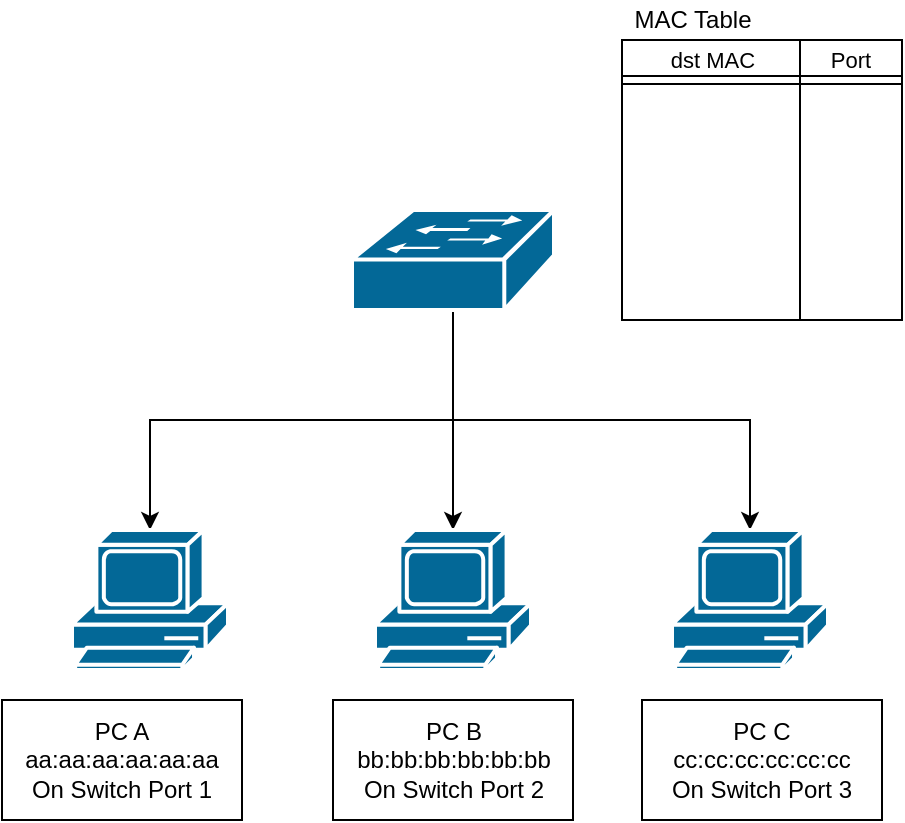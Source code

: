 <mxfile version="18.1.1" type="github">
  <diagram id="0gfyrstHM2yAKLE8w9QS" name="Page-1">
    <mxGraphModel dx="1451" dy="859" grid="1" gridSize="10" guides="1" tooltips="1" connect="1" arrows="1" fold="1" page="1" pageScale="1" pageWidth="827" pageHeight="1169" math="0" shadow="0">
      <root>
        <mxCell id="0" />
        <mxCell id="1" parent="0" />
        <mxCell id="j53-jddqSpRfkEg-rByf-5" style="edgeStyle=orthogonalEdgeStyle;rounded=0;orthogonalLoop=1;jettySize=auto;html=1;entryX=0.5;entryY=0;entryDx=0;entryDy=0;entryPerimeter=0;" parent="1" source="j53-jddqSpRfkEg-rByf-1" target="j53-jddqSpRfkEg-rByf-3" edge="1">
          <mxGeometry relative="1" as="geometry" />
        </mxCell>
        <mxCell id="j53-jddqSpRfkEg-rByf-6" style="edgeStyle=orthogonalEdgeStyle;rounded=0;orthogonalLoop=1;jettySize=auto;html=1;exitX=0.5;exitY=0.98;exitDx=0;exitDy=0;exitPerimeter=0;" parent="1" source="j53-jddqSpRfkEg-rByf-1" target="j53-jddqSpRfkEg-rByf-4" edge="1">
          <mxGeometry relative="1" as="geometry" />
        </mxCell>
        <mxCell id="j53-jddqSpRfkEg-rByf-7" style="edgeStyle=orthogonalEdgeStyle;rounded=0;orthogonalLoop=1;jettySize=auto;html=1;exitX=0.5;exitY=0.98;exitDx=0;exitDy=0;exitPerimeter=0;" parent="1" source="j53-jddqSpRfkEg-rByf-1" target="j53-jddqSpRfkEg-rByf-2" edge="1">
          <mxGeometry relative="1" as="geometry" />
        </mxCell>
        <mxCell id="j53-jddqSpRfkEg-rByf-1" value="" style="shape=mxgraph.cisco.switches.workgroup_switch;sketch=0;html=1;pointerEvents=1;dashed=0;fillColor=#036897;strokeColor=#ffffff;strokeWidth=2;verticalLabelPosition=bottom;verticalAlign=top;align=center;outlineConnect=0;" parent="1" vertex="1">
          <mxGeometry x="365" y="355" width="101" height="50" as="geometry" />
        </mxCell>
        <mxCell id="j53-jddqSpRfkEg-rByf-2" value="" style="shape=mxgraph.cisco.computers_and_peripherals.pc;sketch=0;html=1;pointerEvents=1;dashed=0;fillColor=#036897;strokeColor=#ffffff;strokeWidth=2;verticalLabelPosition=bottom;verticalAlign=top;align=center;outlineConnect=0;" parent="1" vertex="1">
          <mxGeometry x="525" y="515" width="78" height="70" as="geometry" />
        </mxCell>
        <mxCell id="j53-jddqSpRfkEg-rByf-3" value="" style="shape=mxgraph.cisco.computers_and_peripherals.pc;sketch=0;html=1;pointerEvents=1;dashed=0;fillColor=#036897;strokeColor=#ffffff;strokeWidth=2;verticalLabelPosition=bottom;verticalAlign=top;align=center;outlineConnect=0;" parent="1" vertex="1">
          <mxGeometry x="376.5" y="515" width="78" height="70" as="geometry" />
        </mxCell>
        <mxCell id="j53-jddqSpRfkEg-rByf-4" value="" style="shape=mxgraph.cisco.computers_and_peripherals.pc;sketch=0;html=1;pointerEvents=1;dashed=0;fillColor=#036897;strokeColor=#ffffff;strokeWidth=2;verticalLabelPosition=bottom;verticalAlign=top;align=center;outlineConnect=0;" parent="1" vertex="1">
          <mxGeometry x="225" y="515" width="78" height="70" as="geometry" />
        </mxCell>
        <mxCell id="j53-jddqSpRfkEg-rByf-8" value="PC A&lt;br&gt;aa:aa:aa:aa:aa:aa&lt;br&gt;On Switch Port 1" style="rounded=0;whiteSpace=wrap;html=1;" parent="1" vertex="1">
          <mxGeometry x="190" y="600" width="120" height="60" as="geometry" />
        </mxCell>
        <mxCell id="j53-jddqSpRfkEg-rByf-9" value="PC B&lt;br&gt;bb:bb:bb:bb:bb:bb&lt;br&gt;On Switch Port 2" style="rounded=0;whiteSpace=wrap;html=1;" parent="1" vertex="1">
          <mxGeometry x="355.5" y="600" width="120" height="60" as="geometry" />
        </mxCell>
        <mxCell id="j53-jddqSpRfkEg-rByf-10" value="PC C&lt;br&gt;cc:cc:cc:cc:cc:cc&lt;br&gt;On Switch Port 3" style="rounded=0;whiteSpace=wrap;html=1;" parent="1" vertex="1">
          <mxGeometry x="510" y="600" width="120" height="60" as="geometry" />
        </mxCell>
        <mxCell id="j53-jddqSpRfkEg-rByf-28" value="" style="rounded=0;whiteSpace=wrap;html=1;" parent="1" vertex="1">
          <mxGeometry x="500" y="270" width="140" height="140" as="geometry" />
        </mxCell>
        <mxCell id="j53-jddqSpRfkEg-rByf-29" value="MAC Table" style="text;html=1;align=center;verticalAlign=middle;resizable=0;points=[];autosize=1;strokeColor=none;fillColor=none;" parent="1" vertex="1">
          <mxGeometry x="500" y="250" width="70" height="20" as="geometry" />
        </mxCell>
        <mxCell id="j53-jddqSpRfkEg-rByf-32" value="" style="shape=link;html=1;rounded=0;" parent="1" edge="1">
          <mxGeometry width="100" relative="1" as="geometry">
            <mxPoint x="500" y="290" as="sourcePoint" />
            <mxPoint x="640" y="290" as="targetPoint" />
          </mxGeometry>
        </mxCell>
        <mxCell id="j53-jddqSpRfkEg-rByf-34" value="" style="endArrow=none;html=1;rounded=0;exitX=0.5;exitY=1;exitDx=0;exitDy=0;" parent="1" edge="1">
          <mxGeometry width="50" height="50" relative="1" as="geometry">
            <mxPoint x="589" y="410" as="sourcePoint" />
            <mxPoint x="589" y="270" as="targetPoint" />
          </mxGeometry>
        </mxCell>
        <mxCell id="j53-jddqSpRfkEg-rByf-35" value="&lt;font style=&quot;font-size: 11px;&quot;&gt;dst MAC&lt;/font&gt;" style="text;html=1;align=center;verticalAlign=middle;resizable=0;points=[];autosize=1;strokeColor=none;fillColor=none;" parent="1" vertex="1">
          <mxGeometry x="515" y="270" width="60" height="20" as="geometry" />
        </mxCell>
        <mxCell id="j53-jddqSpRfkEg-rByf-36" value="&lt;span style=&quot;font-size: 11px;&quot;&gt;Port&lt;/span&gt;" style="text;html=1;align=center;verticalAlign=middle;resizable=0;points=[];autosize=1;strokeColor=none;fillColor=none;" parent="1" vertex="1">
          <mxGeometry x="594" y="270" width="40" height="20" as="geometry" />
        </mxCell>
      </root>
    </mxGraphModel>
  </diagram>
</mxfile>
